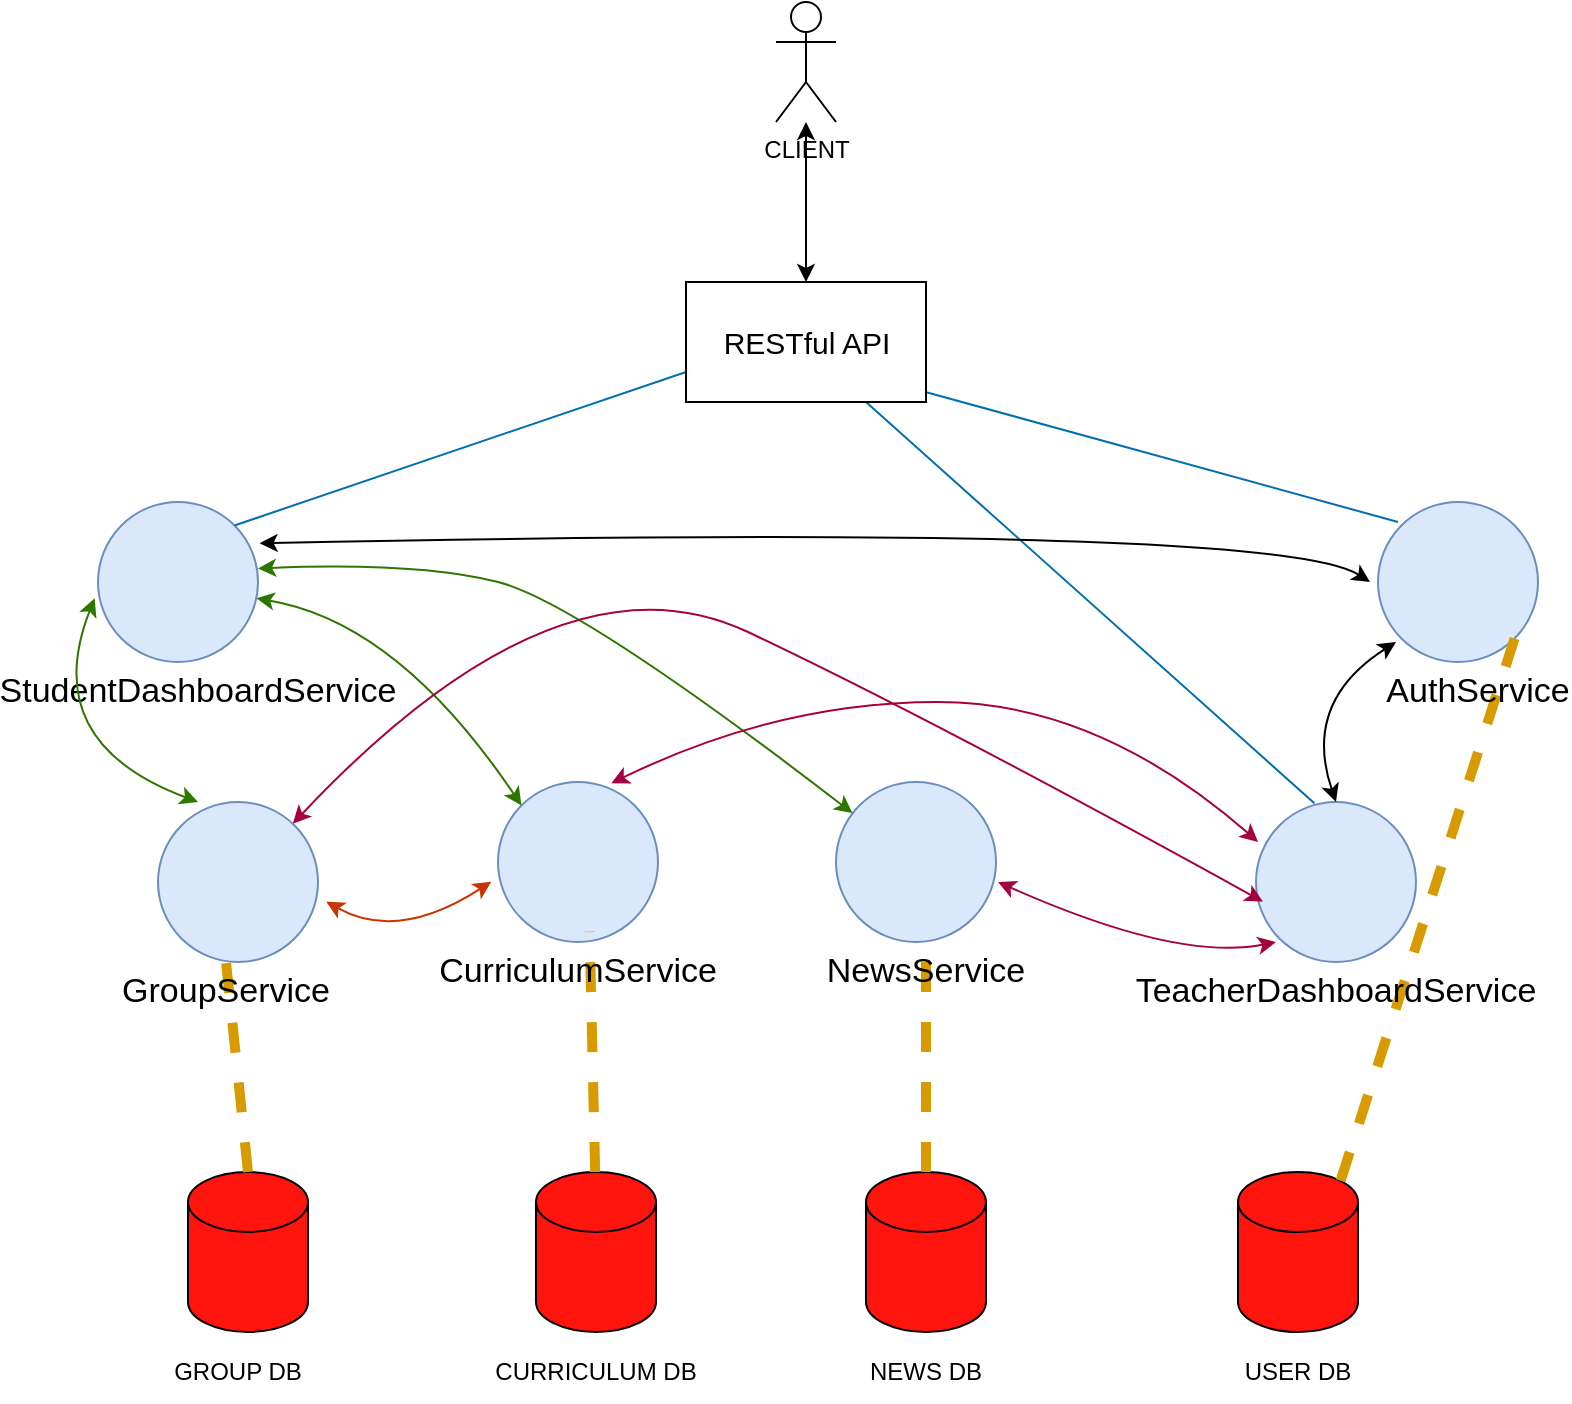 <mxfile version="22.1.1" type="github">
  <diagram name="Страница — 1" id="Gw12ane-YAdSTxb_6Br4">
    <mxGraphModel dx="848" dy="1490" grid="1" gridSize="10" guides="1" tooltips="1" connect="1" arrows="1" fold="1" page="1" pageScale="1" pageWidth="827" pageHeight="1169" math="0" shadow="0">
      <root>
        <mxCell id="0" />
        <mxCell id="1" parent="0" />
        <mxCell id="CtO3QuCr4ed0kq7mIAaJ-1" value="" style="ellipse;whiteSpace=wrap;html=1;aspect=fixed;fillColor=#dae8fc;strokeColor=#6c8ebf;" vertex="1" parent="1">
          <mxGeometry x="60" y="260" width="80" height="80" as="geometry" />
        </mxCell>
        <mxCell id="CtO3QuCr4ed0kq7mIAaJ-2" value="" style="ellipse;whiteSpace=wrap;html=1;aspect=fixed;fillColor=#dae8fc;strokeColor=#6c8ebf;" vertex="1" parent="1">
          <mxGeometry x="639" y="410" width="80" height="80" as="geometry" />
        </mxCell>
        <mxCell id="CtO3QuCr4ed0kq7mIAaJ-3" value="" style="ellipse;whiteSpace=wrap;html=1;aspect=fixed;fillColor=#dae8fc;strokeColor=#6c8ebf;" vertex="1" parent="1">
          <mxGeometry x="260" y="400" width="80" height="80" as="geometry" />
        </mxCell>
        <mxCell id="CtO3QuCr4ed0kq7mIAaJ-4" value="" style="ellipse;whiteSpace=wrap;html=1;aspect=fixed;fillColor=#dae8fc;strokeColor=#6c8ebf;" vertex="1" parent="1">
          <mxGeometry x="429" y="400" width="80" height="80" as="geometry" />
        </mxCell>
        <mxCell id="CtO3QuCr4ed0kq7mIAaJ-5" value="" style="ellipse;whiteSpace=wrap;html=1;aspect=fixed;fillColor=#dae8fc;strokeColor=#6c8ebf;" vertex="1" parent="1">
          <mxGeometry x="90" y="410" width="80" height="80" as="geometry" />
        </mxCell>
        <mxCell id="CtO3QuCr4ed0kq7mIAaJ-6" value="" style="ellipse;whiteSpace=wrap;html=1;aspect=fixed;fillColor=#dae8fc;strokeColor=#6c8ebf;" vertex="1" parent="1">
          <mxGeometry x="700" y="260" width="80" height="80" as="geometry" />
        </mxCell>
        <mxCell id="CtO3QuCr4ed0kq7mIAaJ-7" value="" style="endArrow=none;html=1;rounded=0;fillColor=#1ba1e2;strokeColor=#006EAF;entryX=0.994;entryY=0.914;entryDx=0;entryDy=0;entryPerimeter=0;" edge="1" parent="1" target="CtO3QuCr4ed0kq7mIAaJ-26">
          <mxGeometry width="50" height="50" relative="1" as="geometry">
            <mxPoint x="710" y="270" as="sourcePoint" />
            <mxPoint x="453.4" y="204.8" as="targetPoint" />
          </mxGeometry>
        </mxCell>
        <mxCell id="CtO3QuCr4ed0kq7mIAaJ-8" value="" style="endArrow=none;html=1;rounded=0;fillColor=#1ba1e2;strokeColor=#006EAF;exitX=0.365;exitY=0.008;exitDx=0;exitDy=0;exitPerimeter=0;entryX=0.75;entryY=1;entryDx=0;entryDy=0;" edge="1" parent="1" source="CtO3QuCr4ed0kq7mIAaJ-2" target="CtO3QuCr4ed0kq7mIAaJ-26">
          <mxGeometry width="50" height="50" relative="1" as="geometry">
            <mxPoint x="542" y="342" as="sourcePoint" />
            <mxPoint x="435.9" y="215.2" as="targetPoint" />
          </mxGeometry>
        </mxCell>
        <mxCell id="CtO3QuCr4ed0kq7mIAaJ-9" value="" style="endArrow=none;html=1;rounded=0;fillColor=#1ba1e2;strokeColor=#006EAF;exitX=0;exitY=0.75;exitDx=0;exitDy=0;entryX=1;entryY=0;entryDx=0;entryDy=0;" edge="1" parent="1" source="CtO3QuCr4ed0kq7mIAaJ-26" target="CtO3QuCr4ed0kq7mIAaJ-1">
          <mxGeometry width="50" height="50" relative="1" as="geometry">
            <mxPoint x="378.349" y="205.057" as="sourcePoint" />
            <mxPoint x="246" y="280" as="targetPoint" />
          </mxGeometry>
        </mxCell>
        <mxCell id="CtO3QuCr4ed0kq7mIAaJ-10" value="&lt;font style=&quot;font-size: 17px;&quot;&gt;StudentDashboardService&lt;/font&gt;" style="text;html=1;strokeColor=none;fillColor=none;align=center;verticalAlign=middle;whiteSpace=wrap;rounded=0;" vertex="1" parent="1">
          <mxGeometry x="80" y="340" width="60" height="30" as="geometry" />
        </mxCell>
        <mxCell id="CtO3QuCr4ed0kq7mIAaJ-11" value="" style="curved=1;endArrow=classic;html=1;rounded=0;entryX=0.25;entryY=0;entryDx=0;entryDy=0;entryPerimeter=0;fillColor=#60a917;strokeColor=#2D7600;startArrow=classic;startFill=1;exitX=-0.021;exitY=0.602;exitDx=0;exitDy=0;exitPerimeter=0;" edge="1" parent="1" source="CtO3QuCr4ed0kq7mIAaJ-1" target="CtO3QuCr4ed0kq7mIAaJ-5">
          <mxGeometry width="50" height="50" relative="1" as="geometry">
            <mxPoint x="40" y="310" as="sourcePoint" />
            <mxPoint x="430" y="360" as="targetPoint" />
            <Array as="points">
              <mxPoint x="30" y="380" />
            </Array>
          </mxGeometry>
        </mxCell>
        <mxCell id="CtO3QuCr4ed0kq7mIAaJ-12" value="" style="curved=1;endArrow=classic;html=1;rounded=0;entryX=0;entryY=0;entryDx=0;entryDy=0;exitX=0.99;exitY=0.602;exitDx=0;exitDy=0;exitPerimeter=0;fillColor=#60a917;strokeColor=#2D7600;startArrow=classic;startFill=1;" edge="1" parent="1" source="CtO3QuCr4ed0kq7mIAaJ-1" target="CtO3QuCr4ed0kq7mIAaJ-3">
          <mxGeometry width="50" height="50" relative="1" as="geometry">
            <mxPoint x="152" y="316" as="sourcePoint" />
            <mxPoint x="167" y="426" as="targetPoint" />
            <Array as="points">
              <mxPoint x="210" y="320" />
            </Array>
          </mxGeometry>
        </mxCell>
        <mxCell id="CtO3QuCr4ed0kq7mIAaJ-13" value="" style="curved=1;endArrow=classic;html=1;rounded=0;exitX=1;exitY=0.415;exitDx=0;exitDy=0;exitPerimeter=0;fillColor=#60a917;strokeColor=#2D7600;startArrow=classic;startFill=1;" edge="1" parent="1" source="CtO3QuCr4ed0kq7mIAaJ-1" target="CtO3QuCr4ed0kq7mIAaJ-4">
          <mxGeometry width="50" height="50" relative="1" as="geometry">
            <mxPoint x="149" y="318" as="sourcePoint" />
            <mxPoint x="282" y="422" as="targetPoint" />
            <Array as="points">
              <mxPoint x="220" y="290" />
              <mxPoint x="300" y="310" />
            </Array>
          </mxGeometry>
        </mxCell>
        <mxCell id="CtO3QuCr4ed0kq7mIAaJ-14" value="" style="curved=1;endArrow=classic;html=1;rounded=0;fillColor=#d80073;strokeColor=#A50040;startArrow=classic;startFill=1;entryX=0.044;entryY=0.623;entryDx=0;entryDy=0;entryPerimeter=0;" edge="1" parent="1" source="CtO3QuCr4ed0kq7mIAaJ-5" target="CtO3QuCr4ed0kq7mIAaJ-2">
          <mxGeometry width="50" height="50" relative="1" as="geometry">
            <mxPoint x="260" y="532" as="sourcePoint" />
            <mxPoint x="560" y="626" as="targetPoint" />
            <Array as="points">
              <mxPoint x="290" y="280" />
              <mxPoint x="480" y="370" />
            </Array>
          </mxGeometry>
        </mxCell>
        <mxCell id="CtO3QuCr4ed0kq7mIAaJ-15" value="CLIENT" style="shape=umlActor;verticalLabelPosition=bottom;verticalAlign=top;html=1;outlineConnect=0;" vertex="1" parent="1">
          <mxGeometry x="399" y="10" width="30" height="60" as="geometry" />
        </mxCell>
        <mxCell id="CtO3QuCr4ed0kq7mIAaJ-16" value="" style="curved=1;endArrow=classic;html=1;rounded=0;fillColor=#d80073;strokeColor=#A50040;startArrow=classic;startFill=1;entryX=0.013;entryY=0.25;entryDx=0;entryDy=0;entryPerimeter=0;exitX=0.708;exitY=0.008;exitDx=0;exitDy=0;exitPerimeter=0;" edge="1" parent="1" source="CtO3QuCr4ed0kq7mIAaJ-3" target="CtO3QuCr4ed0kq7mIAaJ-2">
          <mxGeometry width="50" height="50" relative="1" as="geometry">
            <mxPoint x="167" y="431" as="sourcePoint" />
            <mxPoint x="653" y="470" as="targetPoint" />
            <Array as="points">
              <mxPoint x="400" y="360" />
              <mxPoint x="560" y="360" />
            </Array>
          </mxGeometry>
        </mxCell>
        <mxCell id="CtO3QuCr4ed0kq7mIAaJ-17" value="" style="curved=1;endArrow=classic;html=1;rounded=0;entryX=-0.042;entryY=0.623;entryDx=0;entryDy=0;entryPerimeter=0;fillColor=#fa6800;strokeColor=#C73500;startArrow=classic;startFill=1;exitX=1.052;exitY=0.623;exitDx=0;exitDy=0;exitPerimeter=0;" edge="1" parent="1" source="CtO3QuCr4ed0kq7mIAaJ-5" target="CtO3QuCr4ed0kq7mIAaJ-3">
          <mxGeometry width="50" height="50" relative="1" as="geometry">
            <mxPoint x="208" y="490" as="sourcePoint" />
            <mxPoint x="260" y="592" as="targetPoint" />
            <Array as="points">
              <mxPoint x="210" y="480" />
            </Array>
          </mxGeometry>
        </mxCell>
        <mxCell id="CtO3QuCr4ed0kq7mIAaJ-18" value="" style="curved=1;endArrow=classic;html=1;rounded=0;entryX=-0.042;entryY=0.623;entryDx=0;entryDy=0;entryPerimeter=0;startArrow=classic;startFill=1;exitX=0.5;exitY=0;exitDx=0;exitDy=0;" edge="1" parent="1" source="CtO3QuCr4ed0kq7mIAaJ-2">
          <mxGeometry width="50" height="50" relative="1" as="geometry">
            <mxPoint x="626" y="340" as="sourcePoint" />
            <mxPoint x="709" y="330" as="targetPoint" />
            <Array as="points">
              <mxPoint x="662" y="360" />
            </Array>
          </mxGeometry>
        </mxCell>
        <mxCell id="CtO3QuCr4ed0kq7mIAaJ-19" value="" style="curved=1;endArrow=classic;html=1;rounded=0;entryX=-0.042;entryY=0.623;entryDx=0;entryDy=0;entryPerimeter=0;startArrow=classic;startFill=1;exitX=1.01;exitY=0.258;exitDx=0;exitDy=0;exitPerimeter=0;" edge="1" parent="1" source="CtO3QuCr4ed0kq7mIAaJ-1">
          <mxGeometry width="50" height="50" relative="1" as="geometry">
            <mxPoint x="666" y="380" as="sourcePoint" />
            <mxPoint x="696" y="300" as="targetPoint" />
            <Array as="points">
              <mxPoint x="650" y="270" />
            </Array>
          </mxGeometry>
        </mxCell>
        <mxCell id="CtO3QuCr4ed0kq7mIAaJ-20" value="" style="curved=1;endArrow=classic;html=1;rounded=0;entryX=-0.042;entryY=0.623;entryDx=0;entryDy=0;entryPerimeter=0;fillColor=#d80073;strokeColor=#A50040;startArrow=classic;startFill=1;" edge="1" parent="1">
          <mxGeometry width="50" height="50" relative="1" as="geometry">
            <mxPoint x="510" y="450" as="sourcePoint" />
            <mxPoint x="649" y="480" as="targetPoint" />
            <Array as="points">
              <mxPoint x="600" y="490" />
            </Array>
          </mxGeometry>
        </mxCell>
        <mxCell id="CtO3QuCr4ed0kq7mIAaJ-21" value="" style="shape=cylinder3;whiteSpace=wrap;html=1;boundedLbl=1;backgroundOutline=1;size=15;fillColor=#FF150D;" vertex="1" parent="1">
          <mxGeometry x="630" y="595" width="60" height="80" as="geometry" />
        </mxCell>
        <mxCell id="CtO3QuCr4ed0kq7mIAaJ-22" value="" style="shape=cylinder3;whiteSpace=wrap;html=1;boundedLbl=1;backgroundOutline=1;size=15;fillColor=#FF150D;" vertex="1" parent="1">
          <mxGeometry x="105" y="595" width="60" height="80" as="geometry" />
        </mxCell>
        <mxCell id="CtO3QuCr4ed0kq7mIAaJ-23" value="" style="shape=cylinder3;whiteSpace=wrap;html=1;boundedLbl=1;backgroundOutline=1;size=15;fillColor=#FF150D;" vertex="1" parent="1">
          <mxGeometry x="279" y="595" width="60" height="80" as="geometry" />
        </mxCell>
        <mxCell id="CtO3QuCr4ed0kq7mIAaJ-24" value="" style="shape=cylinder3;whiteSpace=wrap;html=1;boundedLbl=1;backgroundOutline=1;size=15;fillColor=#FF150D;" vertex="1" parent="1">
          <mxGeometry x="444" y="595" width="60" height="80" as="geometry" />
        </mxCell>
        <mxCell id="CtO3QuCr4ed0kq7mIAaJ-25" value="" style="endArrow=classic;startArrow=classic;html=1;rounded=0;exitX=0.5;exitY=0;exitDx=0;exitDy=0;exitPerimeter=0;" edge="1" parent="1" source="CtO3QuCr4ed0kq7mIAaJ-26" target="CtO3QuCr4ed0kq7mIAaJ-15">
          <mxGeometry width="50" height="50" relative="1" as="geometry">
            <mxPoint x="414" y="120" as="sourcePoint" />
            <mxPoint x="430" y="250" as="targetPoint" />
          </mxGeometry>
        </mxCell>
        <mxCell id="CtO3QuCr4ed0kq7mIAaJ-26" value="" style="rounded=0;whiteSpace=wrap;html=1;" vertex="1" parent="1">
          <mxGeometry x="354" y="150" width="120" height="60" as="geometry" />
        </mxCell>
        <mxCell id="CtO3QuCr4ed0kq7mIAaJ-27" value="&lt;font style=&quot;font-size: 15px;&quot;&gt;RESTful API&lt;/font&gt;" style="text;html=1;strokeColor=none;fillColor=none;align=center;verticalAlign=middle;whiteSpace=wrap;rounded=0;" vertex="1" parent="1">
          <mxGeometry x="368.5" y="165" width="91" height="30" as="geometry" />
        </mxCell>
        <mxCell id="CtO3QuCr4ed0kq7mIAaJ-28" value="USER DB" style="text;html=1;strokeColor=none;fillColor=none;align=center;verticalAlign=middle;whiteSpace=wrap;rounded=0;" vertex="1" parent="1">
          <mxGeometry x="630" y="680" width="60" height="30" as="geometry" />
        </mxCell>
        <mxCell id="CtO3QuCr4ed0kq7mIAaJ-29" value="GROUP DB" style="text;html=1;strokeColor=none;fillColor=none;align=center;verticalAlign=middle;whiteSpace=wrap;rounded=0;" vertex="1" parent="1">
          <mxGeometry x="95" y="680" width="70" height="30" as="geometry" />
        </mxCell>
        <mxCell id="CtO3QuCr4ed0kq7mIAaJ-30" value="CURRICULUM DB" style="text;html=1;strokeColor=none;fillColor=none;align=center;verticalAlign=middle;whiteSpace=wrap;rounded=0;" vertex="1" parent="1">
          <mxGeometry x="239" y="680" width="140" height="30" as="geometry" />
        </mxCell>
        <mxCell id="CtO3QuCr4ed0kq7mIAaJ-31" value="NEWS DB" style="text;html=1;strokeColor=none;fillColor=none;align=center;verticalAlign=middle;whiteSpace=wrap;rounded=0;" vertex="1" parent="1">
          <mxGeometry x="439" y="680" width="70" height="30" as="geometry" />
        </mxCell>
        <mxCell id="CtO3QuCr4ed0kq7mIAaJ-32" value="" style="endArrow=none;dashed=1;html=1;strokeWidth=5;rounded=0;entryX=1;entryY=1;entryDx=0;entryDy=0;fillColor=#ffcd28;gradientColor=#ffa500;strokeColor=#d79b00;exitX=0.855;exitY=0;exitDx=0;exitDy=4.35;exitPerimeter=0;" edge="1" parent="1" source="CtO3QuCr4ed0kq7mIAaJ-21" target="CtO3QuCr4ed0kq7mIAaJ-6">
          <mxGeometry width="50" height="50" relative="1" as="geometry">
            <mxPoint x="740" y="595" as="sourcePoint" />
            <mxPoint x="790" y="545" as="targetPoint" />
          </mxGeometry>
        </mxCell>
        <mxCell id="CtO3QuCr4ed0kq7mIAaJ-33" value="&lt;font style=&quot;font-size: 17px;&quot;&gt;AuthService&lt;/font&gt;" style="text;html=1;strokeColor=none;fillColor=none;align=center;verticalAlign=middle;whiteSpace=wrap;rounded=0;" vertex="1" parent="1">
          <mxGeometry x="720" y="340" width="60" height="30" as="geometry" />
        </mxCell>
        <mxCell id="CtO3QuCr4ed0kq7mIAaJ-34" value="&lt;font style=&quot;font-size: 17px;&quot;&gt;TeacherDashboardService&lt;/font&gt;" style="text;html=1;strokeColor=none;fillColor=none;align=center;verticalAlign=middle;whiteSpace=wrap;rounded=0;" vertex="1" parent="1">
          <mxGeometry x="649" y="490" width="60" height="30" as="geometry" />
        </mxCell>
        <mxCell id="CtO3QuCr4ed0kq7mIAaJ-35" value="" style="endArrow=none;dashed=1;html=1;strokeWidth=5;rounded=0;entryX=0.5;entryY=0;entryDx=0;entryDy=0;fillColor=#ffcd28;gradientColor=#ffa500;strokeColor=#d79b00;exitX=0.5;exitY=0;exitDx=0;exitDy=0;exitPerimeter=0;" edge="1" parent="1" source="CtO3QuCr4ed0kq7mIAaJ-22" target="CtO3QuCr4ed0kq7mIAaJ-36">
          <mxGeometry width="50" height="50" relative="1" as="geometry">
            <mxPoint x="126" y="597" as="sourcePoint" />
            <mxPoint x="154" y="330" as="targetPoint" />
          </mxGeometry>
        </mxCell>
        <mxCell id="CtO3QuCr4ed0kq7mIAaJ-36" value="&lt;font style=&quot;font-size: 17px;&quot;&gt;GroupService&lt;/font&gt;" style="text;html=1;strokeColor=none;fillColor=none;align=center;verticalAlign=middle;whiteSpace=wrap;rounded=0;" vertex="1" parent="1">
          <mxGeometry x="94" y="490" width="60" height="30" as="geometry" />
        </mxCell>
        <mxCell id="CtO3QuCr4ed0kq7mIAaJ-37" value="" style="endArrow=none;dashed=1;html=1;strokeWidth=5;rounded=0;entryX=0.5;entryY=0;entryDx=0;entryDy=0;fillColor=#ffcd28;gradientColor=#ffa500;strokeColor=#d79b00;exitX=0.5;exitY=0;exitDx=0;exitDy=0;exitPerimeter=0;" edge="1" parent="1" source="CtO3QuCr4ed0kq7mIAaJ-24" target="CtO3QuCr4ed0kq7mIAaJ-38">
          <mxGeometry width="50" height="50" relative="1" as="geometry">
            <mxPoint x="480" y="595" as="sourcePoint" />
            <mxPoint x="474" y="490" as="targetPoint" />
          </mxGeometry>
        </mxCell>
        <mxCell id="CtO3QuCr4ed0kq7mIAaJ-38" value="&lt;font style=&quot;font-size: 17px;&quot;&gt;NewsService&lt;/font&gt;" style="text;html=1;strokeColor=none;fillColor=none;align=center;verticalAlign=middle;whiteSpace=wrap;rounded=0;" vertex="1" parent="1">
          <mxGeometry x="444" y="480" width="60" height="30" as="geometry" />
        </mxCell>
        <mxCell id="CtO3QuCr4ed0kq7mIAaJ-39" value="" style="endArrow=none;dashed=1;html=1;strokeWidth=5;rounded=0;entryX=0.597;entryY=-0.172;entryDx=0;entryDy=0;fillColor=#ffcd28;gradientColor=#ffa500;strokeColor=#d79b00;exitX=0.5;exitY=0;exitDx=0;exitDy=0;exitPerimeter=0;entryPerimeter=0;" edge="1" parent="1" target="CtO3QuCr4ed0kq7mIAaJ-40">
          <mxGeometry width="50" height="50" relative="1" as="geometry">
            <mxPoint x="308.58" y="595" as="sourcePoint" />
            <mxPoint x="308.58" y="480" as="targetPoint" />
          </mxGeometry>
        </mxCell>
        <mxCell id="CtO3QuCr4ed0kq7mIAaJ-40" value="&lt;font style=&quot;font-size: 17px;&quot;&gt;CurriculumService&lt;/font&gt;" style="text;html=1;strokeColor=none;fillColor=none;align=center;verticalAlign=middle;whiteSpace=wrap;rounded=0;" vertex="1" parent="1">
          <mxGeometry x="270" y="480" width="60" height="30" as="geometry" />
        </mxCell>
      </root>
    </mxGraphModel>
  </diagram>
</mxfile>
